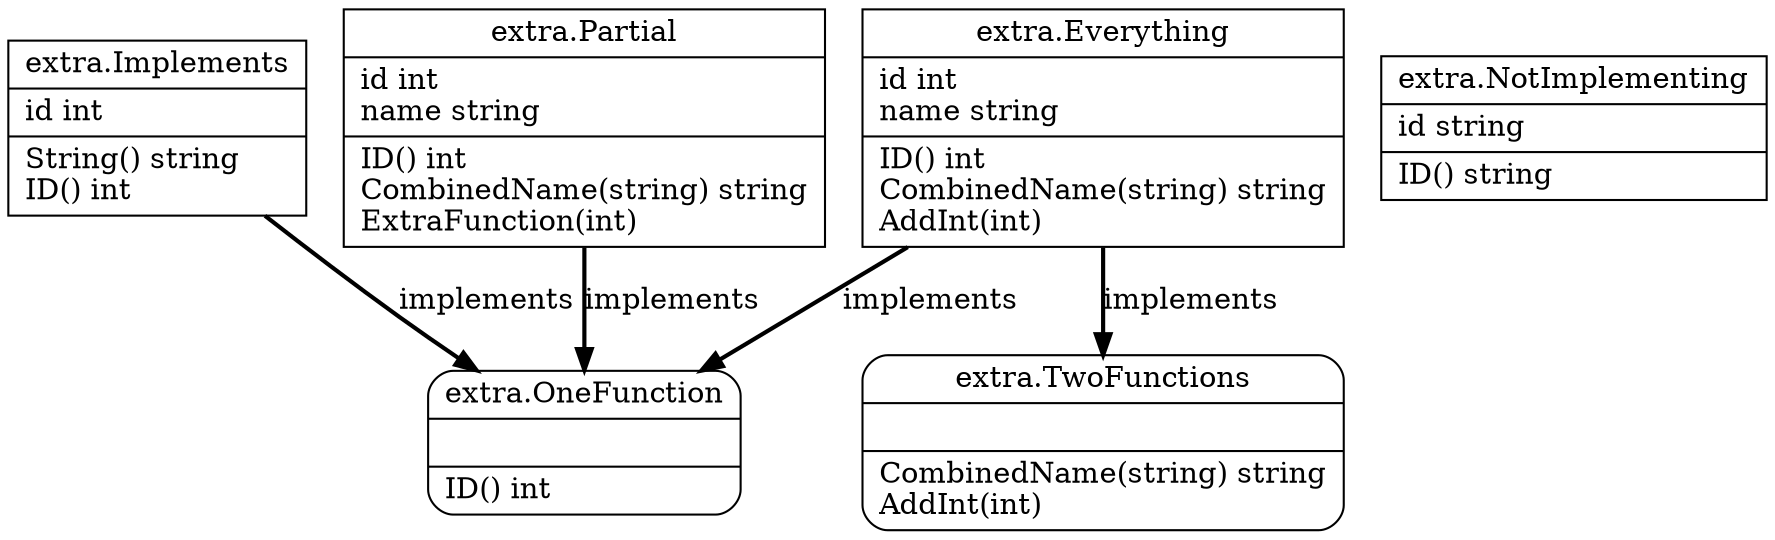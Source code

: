 digraph extra_functions {
	extra_SEL_Implements->extra_SEL_OneFunction[ label=implements, style=bold ];
	extra_SEL_Partial->extra_SEL_OneFunction[ label=implements, style=bold ];
	extra_SEL_Everything->extra_SEL_OneFunction[ label=implements, style=bold ];
	extra_SEL_Everything->extra_SEL_TwoFunctions[ label=implements, style=bold ];
	extra_SEL_Everything [ label="{extra.Everything|id int\lname string\l|ID() int\lCombinedName(string) string\lAddInt(int) \l}", shape=record ];
	extra_SEL_Implements [ label="{extra.Implements|id int\l|String() string\lID() int\l}", shape=record ];
	extra_SEL_NotImplementing [ label="{extra.NotImplementing|id string\l|ID() string\l}", shape=record ];
	extra_SEL_OneFunction [ label="{extra.OneFunction||ID() int\l}", shape=Mrecord ];
	extra_SEL_Partial [ label="{extra.Partial|id int\lname string\l|ID() int\lCombinedName(string) string\lExtraFunction(int) \l}", shape=record ];
	extra_SEL_TwoFunctions [ label="{extra.TwoFunctions||CombinedName(string) string\lAddInt(int) \l}", shape=Mrecord ];

}

